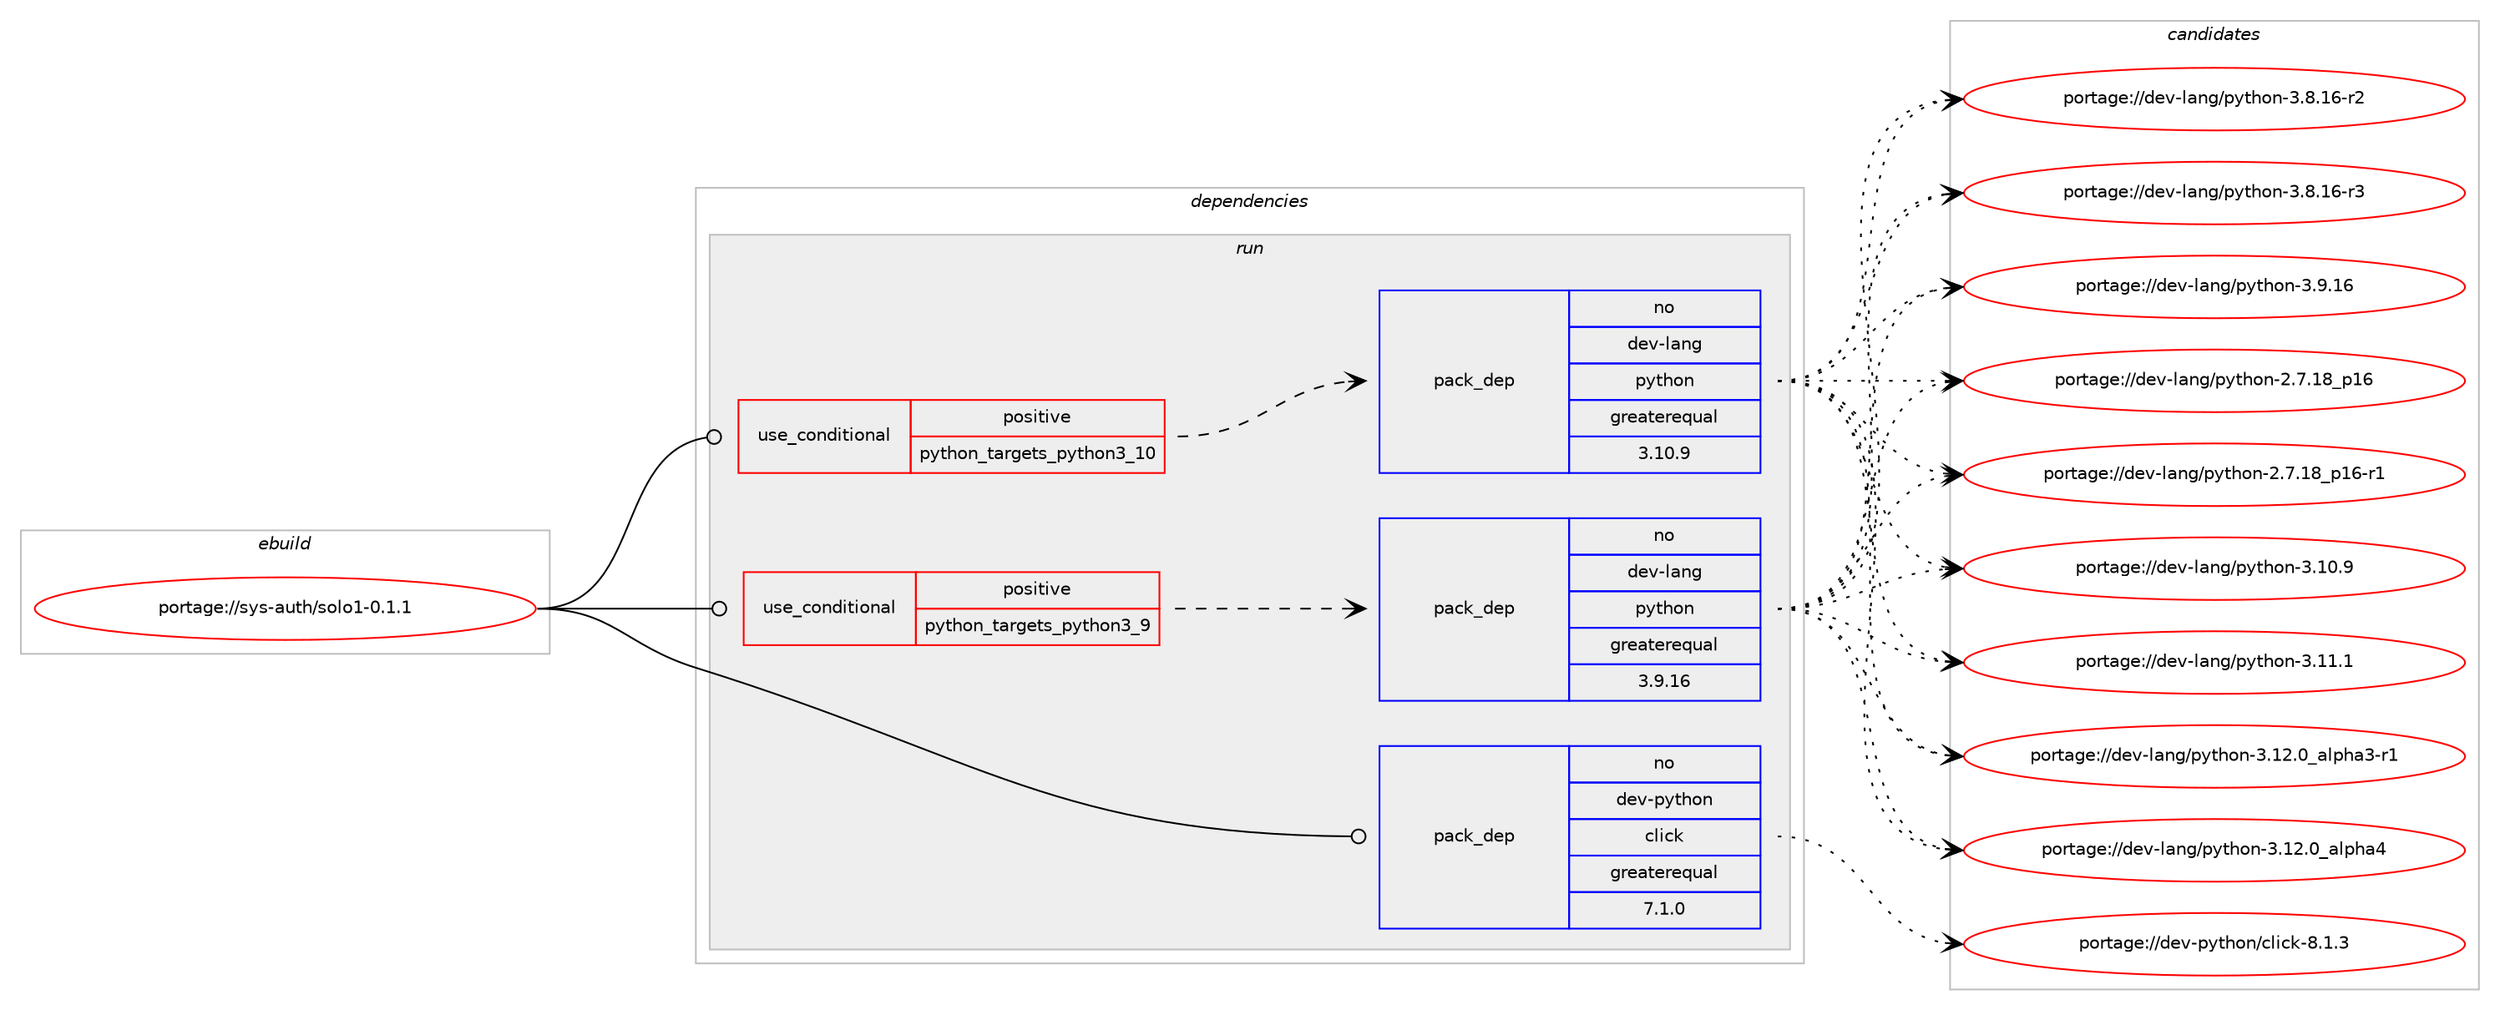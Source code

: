 digraph prolog {

# *************
# Graph options
# *************

newrank=true;
concentrate=true;
compound=true;
graph [rankdir=LR,fontname=Helvetica,fontsize=10,ranksep=1.5];#, ranksep=2.5, nodesep=0.2];
edge  [arrowhead=vee];
node  [fontname=Helvetica,fontsize=10];

# **********
# The ebuild
# **********

subgraph cluster_leftcol {
color=gray;
rank=same;
label=<<i>ebuild</i>>;
id [label="portage://sys-auth/solo1-0.1.1", color=red, width=4, href="../sys-auth/solo1-0.1.1.svg"];
}

# ****************
# The dependencies
# ****************

subgraph cluster_midcol {
color=gray;
label=<<i>dependencies</i>>;
subgraph cluster_compile {
fillcolor="#eeeeee";
style=filled;
label=<<i>compile</i>>;
}
subgraph cluster_compileandrun {
fillcolor="#eeeeee";
style=filled;
label=<<i>compile and run</i>>;
}
subgraph cluster_run {
fillcolor="#eeeeee";
style=filled;
label=<<i>run</i>>;
subgraph cond4618 {
dependency7244 [label=<<TABLE BORDER="0" CELLBORDER="1" CELLSPACING="0" CELLPADDING="4"><TR><TD ROWSPAN="3" CELLPADDING="10">use_conditional</TD></TR><TR><TD>positive</TD></TR><TR><TD>python_targets_python3_10</TD></TR></TABLE>>, shape=none, color=red];
subgraph pack2552 {
dependency7245 [label=<<TABLE BORDER="0" CELLBORDER="1" CELLSPACING="0" CELLPADDING="4" WIDTH="220"><TR><TD ROWSPAN="6" CELLPADDING="30">pack_dep</TD></TR><TR><TD WIDTH="110">no</TD></TR><TR><TD>dev-lang</TD></TR><TR><TD>python</TD></TR><TR><TD>greaterequal</TD></TR><TR><TD>3.10.9</TD></TR></TABLE>>, shape=none, color=blue];
}
dependency7244:e -> dependency7245:w [weight=20,style="dashed",arrowhead="vee"];
}
id:e -> dependency7244:w [weight=20,style="solid",arrowhead="odot"];
subgraph cond4619 {
dependency7246 [label=<<TABLE BORDER="0" CELLBORDER="1" CELLSPACING="0" CELLPADDING="4"><TR><TD ROWSPAN="3" CELLPADDING="10">use_conditional</TD></TR><TR><TD>positive</TD></TR><TR><TD>python_targets_python3_9</TD></TR></TABLE>>, shape=none, color=red];
subgraph pack2553 {
dependency7247 [label=<<TABLE BORDER="0" CELLBORDER="1" CELLSPACING="0" CELLPADDING="4" WIDTH="220"><TR><TD ROWSPAN="6" CELLPADDING="30">pack_dep</TD></TR><TR><TD WIDTH="110">no</TD></TR><TR><TD>dev-lang</TD></TR><TR><TD>python</TD></TR><TR><TD>greaterequal</TD></TR><TR><TD>3.9.16</TD></TR></TABLE>>, shape=none, color=blue];
}
dependency7246:e -> dependency7247:w [weight=20,style="dashed",arrowhead="vee"];
}
id:e -> dependency7246:w [weight=20,style="solid",arrowhead="odot"];
subgraph pack2554 {
dependency7248 [label=<<TABLE BORDER="0" CELLBORDER="1" CELLSPACING="0" CELLPADDING="4" WIDTH="220"><TR><TD ROWSPAN="6" CELLPADDING="30">pack_dep</TD></TR><TR><TD WIDTH="110">no</TD></TR><TR><TD>dev-python</TD></TR><TR><TD>click</TD></TR><TR><TD>greaterequal</TD></TR><TR><TD>7.1.0</TD></TR></TABLE>>, shape=none, color=blue];
}
id:e -> dependency7248:w [weight=20,style="solid",arrowhead="odot"];
# *** BEGIN UNKNOWN DEPENDENCY TYPE (TODO) ***
# id -> package_dependency(portage://sys-auth/solo1-0.1.1,run,no,dev-python,cryptography,none,[,,],[],[use(optenable(python_targets_python3_9),negative),use(optenable(python_targets_python3_10),negative)])
# *** END UNKNOWN DEPENDENCY TYPE (TODO) ***

# *** BEGIN UNKNOWN DEPENDENCY TYPE (TODO) ***
# id -> package_dependency(portage://sys-auth/solo1-0.1.1,run,no,dev-python,ecdsa,none,[,,],[],[use(optenable(python_targets_python3_9),negative),use(optenable(python_targets_python3_10),negative)])
# *** END UNKNOWN DEPENDENCY TYPE (TODO) ***

# *** BEGIN UNKNOWN DEPENDENCY TYPE (TODO) ***
# id -> package_dependency(portage://sys-auth/solo1-0.1.1,run,no,dev-python,fido2,none,[,,],[slot(0),subslot(0.9)],[use(optenable(python_targets_python3_9),negative),use(optenable(python_targets_python3_10),negative)])
# *** END UNKNOWN DEPENDENCY TYPE (TODO) ***

# *** BEGIN UNKNOWN DEPENDENCY TYPE (TODO) ***
# id -> package_dependency(portage://sys-auth/solo1-0.1.1,run,no,dev-python,intelhex,none,[,,],[],[use(optenable(python_targets_python3_9),negative),use(optenable(python_targets_python3_10),negative)])
# *** END UNKNOWN DEPENDENCY TYPE (TODO) ***

# *** BEGIN UNKNOWN DEPENDENCY TYPE (TODO) ***
# id -> package_dependency(portage://sys-auth/solo1-0.1.1,run,no,dev-python,pyserial,none,[,,],[],[use(optenable(python_targets_python3_9),negative),use(optenable(python_targets_python3_10),negative)])
# *** END UNKNOWN DEPENDENCY TYPE (TODO) ***

# *** BEGIN UNKNOWN DEPENDENCY TYPE (TODO) ***
# id -> package_dependency(portage://sys-auth/solo1-0.1.1,run,no,dev-python,pyusb,none,[,,],[],[use(optenable(python_targets_python3_9),negative),use(optenable(python_targets_python3_10),negative)])
# *** END UNKNOWN DEPENDENCY TYPE (TODO) ***

# *** BEGIN UNKNOWN DEPENDENCY TYPE (TODO) ***
# id -> package_dependency(portage://sys-auth/solo1-0.1.1,run,no,dev-python,requests,none,[,,],[],[use(optenable(python_targets_python3_9),negative),use(optenable(python_targets_python3_10),negative)])
# *** END UNKNOWN DEPENDENCY TYPE (TODO) ***

}
}

# **************
# The candidates
# **************

subgraph cluster_choices {
rank=same;
color=gray;
label=<<i>candidates</i>>;

subgraph choice2552 {
color=black;
nodesep=1;
choice10010111845108971101034711212111610411111045504655464956951124954 [label="portage://dev-lang/python-2.7.18_p16", color=red, width=4,href="../dev-lang/python-2.7.18_p16.svg"];
choice100101118451089711010347112121116104111110455046554649569511249544511449 [label="portage://dev-lang/python-2.7.18_p16-r1", color=red, width=4,href="../dev-lang/python-2.7.18_p16-r1.svg"];
choice10010111845108971101034711212111610411111045514649484657 [label="portage://dev-lang/python-3.10.9", color=red, width=4,href="../dev-lang/python-3.10.9.svg"];
choice10010111845108971101034711212111610411111045514649494649 [label="portage://dev-lang/python-3.11.1", color=red, width=4,href="../dev-lang/python-3.11.1.svg"];
choice10010111845108971101034711212111610411111045514649504648959710811210497514511449 [label="portage://dev-lang/python-3.12.0_alpha3-r1", color=red, width=4,href="../dev-lang/python-3.12.0_alpha3-r1.svg"];
choice1001011184510897110103471121211161041111104551464950464895971081121049752 [label="portage://dev-lang/python-3.12.0_alpha4", color=red, width=4,href="../dev-lang/python-3.12.0_alpha4.svg"];
choice100101118451089711010347112121116104111110455146564649544511450 [label="portage://dev-lang/python-3.8.16-r2", color=red, width=4,href="../dev-lang/python-3.8.16-r2.svg"];
choice100101118451089711010347112121116104111110455146564649544511451 [label="portage://dev-lang/python-3.8.16-r3", color=red, width=4,href="../dev-lang/python-3.8.16-r3.svg"];
choice10010111845108971101034711212111610411111045514657464954 [label="portage://dev-lang/python-3.9.16", color=red, width=4,href="../dev-lang/python-3.9.16.svg"];
dependency7245:e -> choice10010111845108971101034711212111610411111045504655464956951124954:w [style=dotted,weight="100"];
dependency7245:e -> choice100101118451089711010347112121116104111110455046554649569511249544511449:w [style=dotted,weight="100"];
dependency7245:e -> choice10010111845108971101034711212111610411111045514649484657:w [style=dotted,weight="100"];
dependency7245:e -> choice10010111845108971101034711212111610411111045514649494649:w [style=dotted,weight="100"];
dependency7245:e -> choice10010111845108971101034711212111610411111045514649504648959710811210497514511449:w [style=dotted,weight="100"];
dependency7245:e -> choice1001011184510897110103471121211161041111104551464950464895971081121049752:w [style=dotted,weight="100"];
dependency7245:e -> choice100101118451089711010347112121116104111110455146564649544511450:w [style=dotted,weight="100"];
dependency7245:e -> choice100101118451089711010347112121116104111110455146564649544511451:w [style=dotted,weight="100"];
dependency7245:e -> choice10010111845108971101034711212111610411111045514657464954:w [style=dotted,weight="100"];
}
subgraph choice2553 {
color=black;
nodesep=1;
choice10010111845108971101034711212111610411111045504655464956951124954 [label="portage://dev-lang/python-2.7.18_p16", color=red, width=4,href="../dev-lang/python-2.7.18_p16.svg"];
choice100101118451089711010347112121116104111110455046554649569511249544511449 [label="portage://dev-lang/python-2.7.18_p16-r1", color=red, width=4,href="../dev-lang/python-2.7.18_p16-r1.svg"];
choice10010111845108971101034711212111610411111045514649484657 [label="portage://dev-lang/python-3.10.9", color=red, width=4,href="../dev-lang/python-3.10.9.svg"];
choice10010111845108971101034711212111610411111045514649494649 [label="portage://dev-lang/python-3.11.1", color=red, width=4,href="../dev-lang/python-3.11.1.svg"];
choice10010111845108971101034711212111610411111045514649504648959710811210497514511449 [label="portage://dev-lang/python-3.12.0_alpha3-r1", color=red, width=4,href="../dev-lang/python-3.12.0_alpha3-r1.svg"];
choice1001011184510897110103471121211161041111104551464950464895971081121049752 [label="portage://dev-lang/python-3.12.0_alpha4", color=red, width=4,href="../dev-lang/python-3.12.0_alpha4.svg"];
choice100101118451089711010347112121116104111110455146564649544511450 [label="portage://dev-lang/python-3.8.16-r2", color=red, width=4,href="../dev-lang/python-3.8.16-r2.svg"];
choice100101118451089711010347112121116104111110455146564649544511451 [label="portage://dev-lang/python-3.8.16-r3", color=red, width=4,href="../dev-lang/python-3.8.16-r3.svg"];
choice10010111845108971101034711212111610411111045514657464954 [label="portage://dev-lang/python-3.9.16", color=red, width=4,href="../dev-lang/python-3.9.16.svg"];
dependency7247:e -> choice10010111845108971101034711212111610411111045504655464956951124954:w [style=dotted,weight="100"];
dependency7247:e -> choice100101118451089711010347112121116104111110455046554649569511249544511449:w [style=dotted,weight="100"];
dependency7247:e -> choice10010111845108971101034711212111610411111045514649484657:w [style=dotted,weight="100"];
dependency7247:e -> choice10010111845108971101034711212111610411111045514649494649:w [style=dotted,weight="100"];
dependency7247:e -> choice10010111845108971101034711212111610411111045514649504648959710811210497514511449:w [style=dotted,weight="100"];
dependency7247:e -> choice1001011184510897110103471121211161041111104551464950464895971081121049752:w [style=dotted,weight="100"];
dependency7247:e -> choice100101118451089711010347112121116104111110455146564649544511450:w [style=dotted,weight="100"];
dependency7247:e -> choice100101118451089711010347112121116104111110455146564649544511451:w [style=dotted,weight="100"];
dependency7247:e -> choice10010111845108971101034711212111610411111045514657464954:w [style=dotted,weight="100"];
}
subgraph choice2554 {
color=black;
nodesep=1;
choice10010111845112121116104111110479910810599107455646494651 [label="portage://dev-python/click-8.1.3", color=red, width=4,href="../dev-python/click-8.1.3.svg"];
dependency7248:e -> choice10010111845112121116104111110479910810599107455646494651:w [style=dotted,weight="100"];
}
}

}
